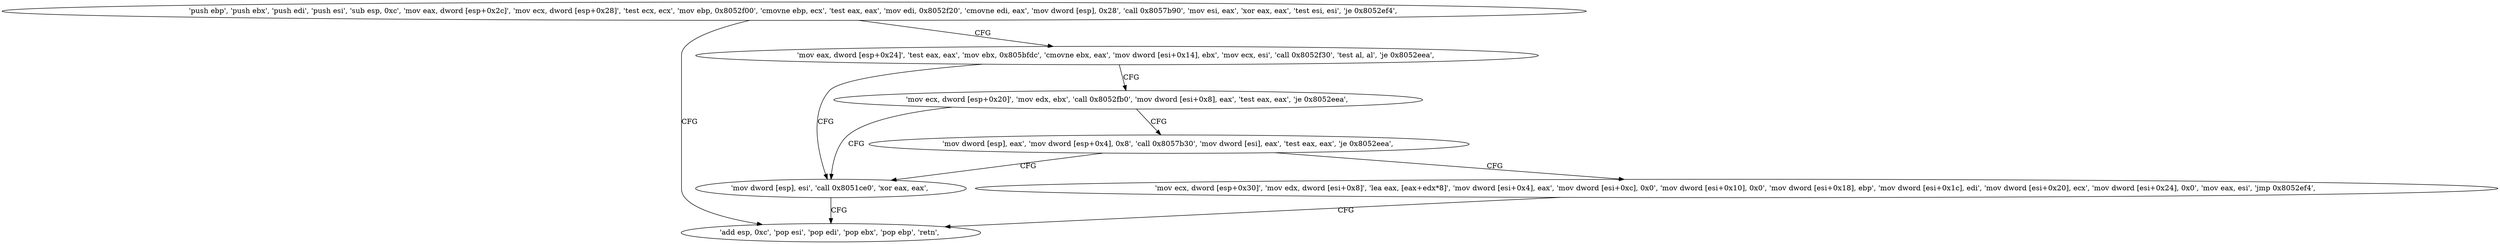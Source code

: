 digraph "func" {
"134557248" [label = "'push ebp', 'push ebx', 'push edi', 'push esi', 'sub esp, 0xc', 'mov eax, dword [esp+0x2c]', 'mov ecx, dword [esp+0x28]', 'test ecx, ecx', 'mov ebp, 0x8052f00', 'cmovne ebp, ecx', 'test eax, eax', 'mov edi, 0x8052f20', 'cmovne edi, eax', 'mov dword [esp], 0x28', 'call 0x8057b90', 'mov esi, eax', 'xor eax, eax', 'test esi, esi', 'je 0x8052ef4', " ]
"134557428" [label = "'add esp, 0xc', 'pop esi', 'pop edi', 'pop ebx', 'pop ebp', 'retn', " ]
"134557303" [label = "'mov eax, dword [esp+0x24]', 'test eax, eax', 'mov ebx, 0x805bfdc', 'cmovne ebx, eax', 'mov dword [esi+0x14], ebx', 'mov ecx, esi', 'call 0x8052f30', 'test al, al', 'je 0x8052eea', " ]
"134557418" [label = "'mov dword [esp], esi', 'call 0x8051ce0', 'xor eax, eax', " ]
"134557331" [label = "'mov ecx, dword [esp+0x20]', 'mov edx, ebx', 'call 0x8052fb0', 'mov dword [esi+0x8], eax', 'test eax, eax', 'je 0x8052eea', " ]
"134557349" [label = "'mov dword [esp], eax', 'mov dword [esp+0x4], 0x8', 'call 0x8057b30', 'mov dword [esi], eax', 'test eax, eax', 'je 0x8052eea', " ]
"134557371" [label = "'mov ecx, dword [esp+0x30]', 'mov edx, dword [esi+0x8]', 'lea eax, [eax+edx*8]', 'mov dword [esi+0x4], eax', 'mov dword [esi+0xc], 0x0', 'mov dword [esi+0x10], 0x0', 'mov dword [esi+0x18], ebp', 'mov dword [esi+0x1c], edi', 'mov dword [esi+0x20], ecx', 'mov dword [esi+0x24], 0x0', 'mov eax, esi', 'jmp 0x8052ef4', " ]
"134557248" -> "134557428" [ label = "CFG" ]
"134557248" -> "134557303" [ label = "CFG" ]
"134557303" -> "134557418" [ label = "CFG" ]
"134557303" -> "134557331" [ label = "CFG" ]
"134557418" -> "134557428" [ label = "CFG" ]
"134557331" -> "134557418" [ label = "CFG" ]
"134557331" -> "134557349" [ label = "CFG" ]
"134557349" -> "134557418" [ label = "CFG" ]
"134557349" -> "134557371" [ label = "CFG" ]
"134557371" -> "134557428" [ label = "CFG" ]
}
